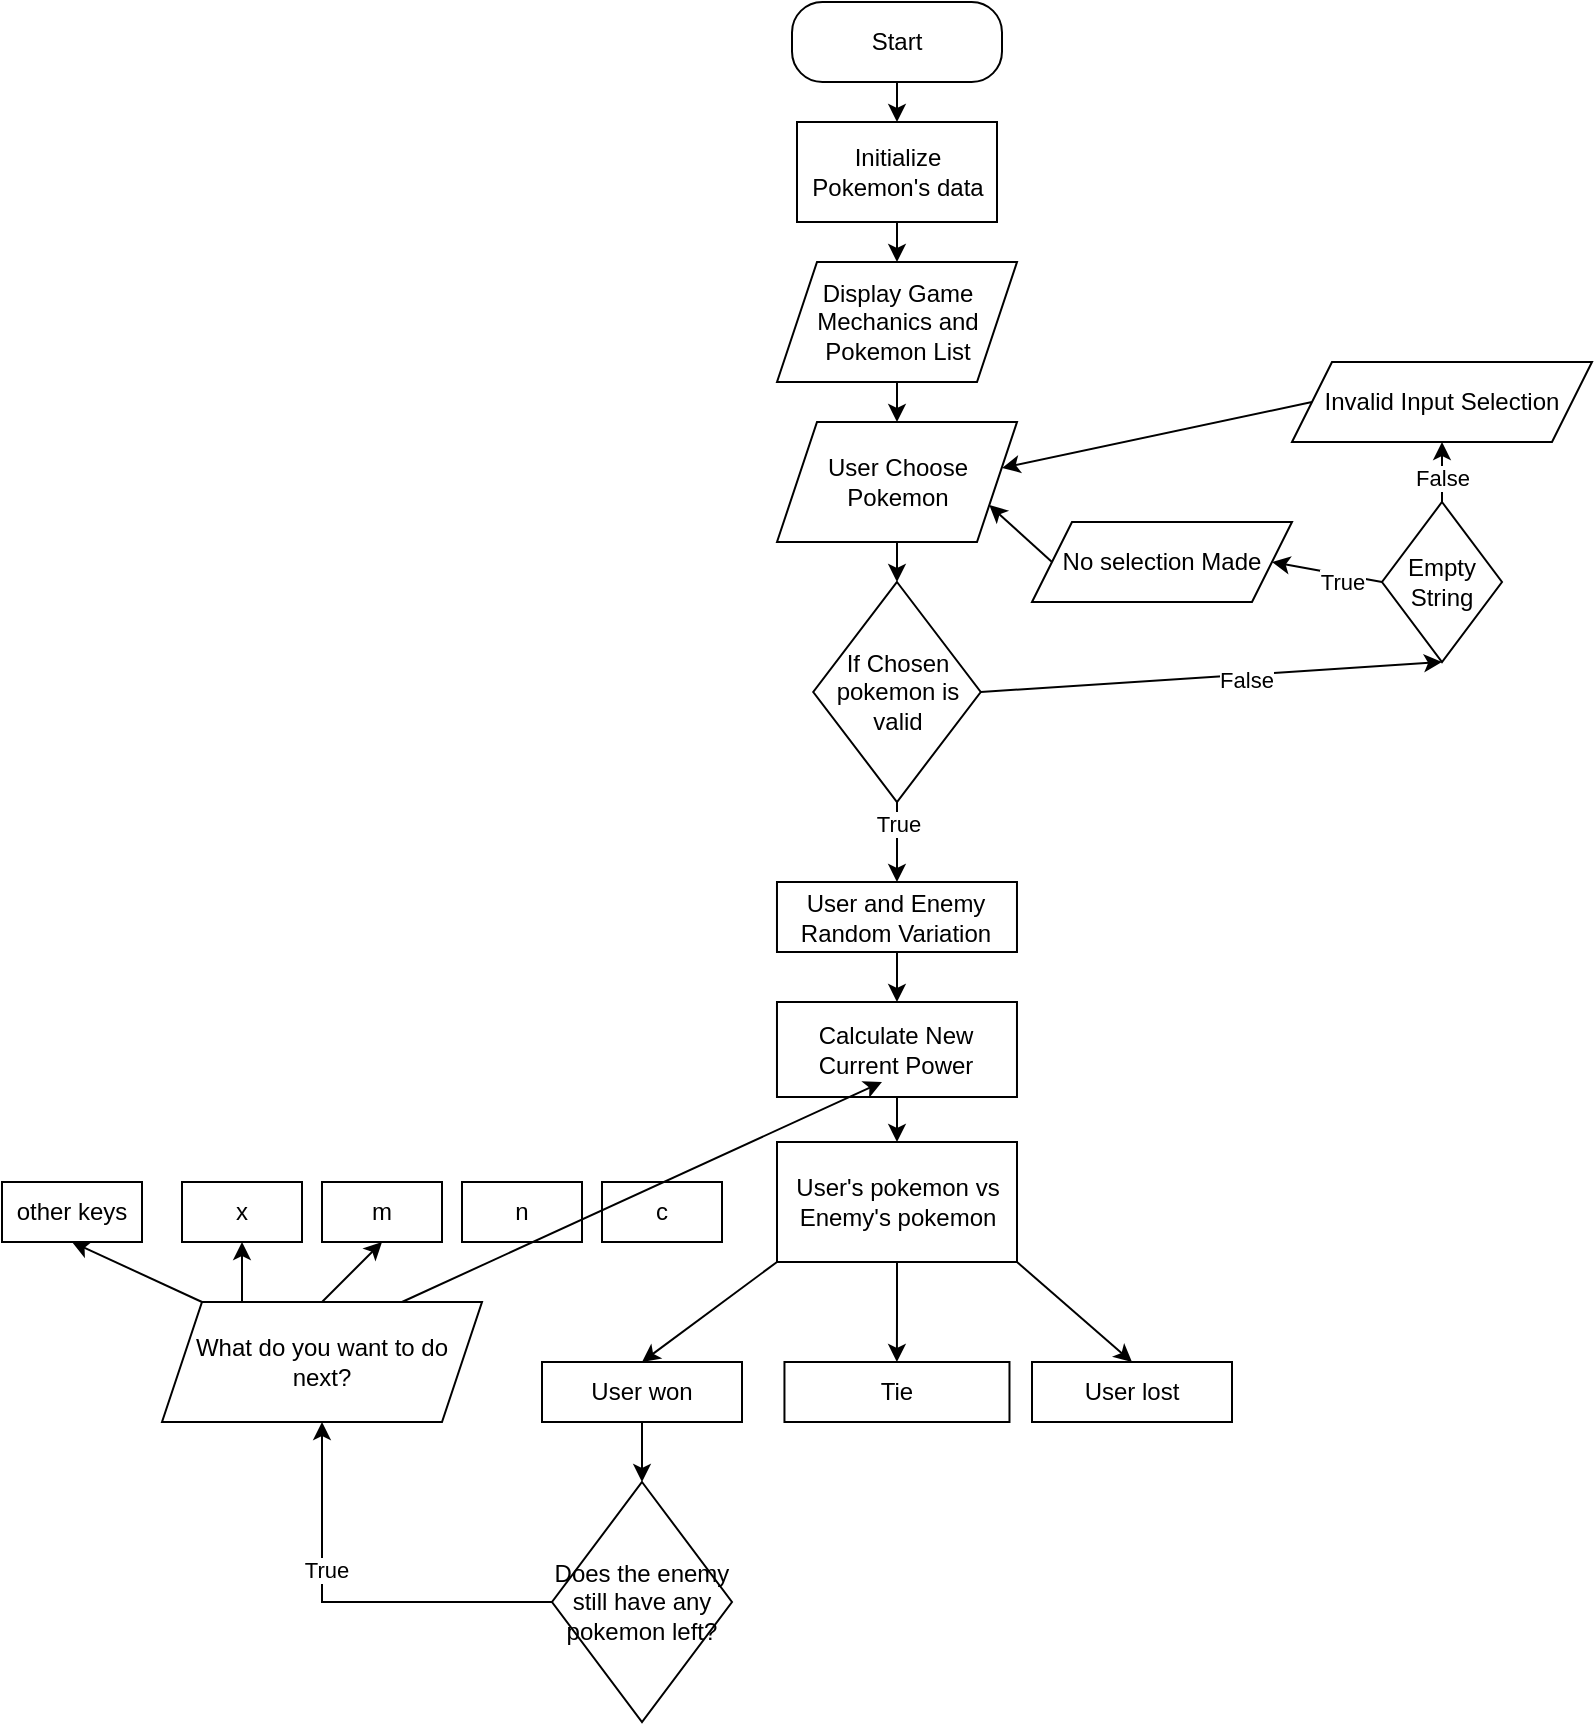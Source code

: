 <mxfile version="24.7.7">
  <diagram name="Page-1" id="896NT-u7jkMOJcPzDI4I">
    <mxGraphModel dx="2161" dy="706" grid="1" gridSize="10" guides="1" tooltips="1" connect="1" arrows="1" fold="1" page="1" pageScale="1" pageWidth="850" pageHeight="1100" math="0" shadow="0">
      <root>
        <mxCell id="0" />
        <mxCell id="1" parent="0" />
        <mxCell id="AKeip4ZScs3PB6f9Q0We-1" value="Start" style="rounded=1;whiteSpace=wrap;html=1;arcSize=38;" vertex="1" parent="1">
          <mxGeometry x="365" y="40" width="105" height="40" as="geometry" />
        </mxCell>
        <mxCell id="AKeip4ZScs3PB6f9Q0We-2" value="Initialize Pokemon&#39;s data" style="rounded=0;whiteSpace=wrap;html=1;" vertex="1" parent="1">
          <mxGeometry x="367.5" y="100" width="100" height="50" as="geometry" />
        </mxCell>
        <mxCell id="AKeip4ZScs3PB6f9Q0We-7" value="Display Game Mechanics and Pokemon List" style="shape=parallelogram;perimeter=parallelogramPerimeter;whiteSpace=wrap;html=1;fixedSize=1;" vertex="1" parent="1">
          <mxGeometry x="357.5" y="170" width="120" height="60" as="geometry" />
        </mxCell>
        <mxCell id="AKeip4ZScs3PB6f9Q0We-8" value="User Choose Pokemon" style="shape=parallelogram;perimeter=parallelogramPerimeter;whiteSpace=wrap;html=1;fixedSize=1;" vertex="1" parent="1">
          <mxGeometry x="357.5" y="250" width="120" height="60" as="geometry" />
        </mxCell>
        <mxCell id="AKeip4ZScs3PB6f9Q0We-11" value="If Chosen pokemon is valid" style="rhombus;whiteSpace=wrap;html=1;" vertex="1" parent="1">
          <mxGeometry x="375.62" y="330" width="83.75" height="110" as="geometry" />
        </mxCell>
        <mxCell id="AKeip4ZScs3PB6f9Q0We-13" value="" style="endArrow=classic;html=1;rounded=0;entryX=0.5;entryY=0;entryDx=0;entryDy=0;" edge="1" parent="1" target="AKeip4ZScs3PB6f9Q0We-2">
          <mxGeometry width="50" height="50" relative="1" as="geometry">
            <mxPoint x="417.5" y="80" as="sourcePoint" />
            <mxPoint x="467.5" y="30" as="targetPoint" />
          </mxGeometry>
        </mxCell>
        <mxCell id="AKeip4ZScs3PB6f9Q0We-14" value="" style="endArrow=classic;html=1;rounded=0;exitX=0.5;exitY=1;exitDx=0;exitDy=0;entryX=0.5;entryY=0;entryDx=0;entryDy=0;" edge="1" parent="1" source="AKeip4ZScs3PB6f9Q0We-2" target="AKeip4ZScs3PB6f9Q0We-7">
          <mxGeometry width="50" height="50" relative="1" as="geometry">
            <mxPoint x="400" y="340" as="sourcePoint" />
            <mxPoint x="450" y="290" as="targetPoint" />
          </mxGeometry>
        </mxCell>
        <mxCell id="AKeip4ZScs3PB6f9Q0We-15" value="" style="endArrow=classic;html=1;rounded=0;exitX=0.5;exitY=1;exitDx=0;exitDy=0;entryX=0.5;entryY=0;entryDx=0;entryDy=0;" edge="1" parent="1" source="AKeip4ZScs3PB6f9Q0We-7" target="AKeip4ZScs3PB6f9Q0We-8">
          <mxGeometry width="50" height="50" relative="1" as="geometry">
            <mxPoint x="400" y="340" as="sourcePoint" />
            <mxPoint x="450" y="290" as="targetPoint" />
          </mxGeometry>
        </mxCell>
        <mxCell id="AKeip4ZScs3PB6f9Q0We-16" value="" style="endArrow=classic;html=1;rounded=0;exitX=0.5;exitY=1;exitDx=0;exitDy=0;entryX=0.5;entryY=0;entryDx=0;entryDy=0;" edge="1" parent="1" source="AKeip4ZScs3PB6f9Q0We-8" target="AKeip4ZScs3PB6f9Q0We-11">
          <mxGeometry width="50" height="50" relative="1" as="geometry">
            <mxPoint x="400" y="340" as="sourcePoint" />
            <mxPoint x="450" y="290" as="targetPoint" />
          </mxGeometry>
        </mxCell>
        <mxCell id="AKeip4ZScs3PB6f9Q0We-18" value="" style="endArrow=classic;html=1;rounded=0;exitX=1;exitY=0.5;exitDx=0;exitDy=0;entryX=0.5;entryY=1;entryDx=0;entryDy=0;" edge="1" parent="1" source="AKeip4ZScs3PB6f9Q0We-11" target="AKeip4ZScs3PB6f9Q0We-21">
          <mxGeometry width="50" height="50" relative="1" as="geometry">
            <mxPoint x="400" y="340" as="sourcePoint" />
            <mxPoint x="590" y="385" as="targetPoint" />
            <Array as="points" />
          </mxGeometry>
        </mxCell>
        <mxCell id="AKeip4ZScs3PB6f9Q0We-19" value="False" style="edgeLabel;html=1;align=center;verticalAlign=middle;resizable=0;points=[];" vertex="1" connectable="0" parent="AKeip4ZScs3PB6f9Q0We-18">
          <mxGeometry x="0.145" y="-2" relative="1" as="geometry">
            <mxPoint as="offset" />
          </mxGeometry>
        </mxCell>
        <mxCell id="AKeip4ZScs3PB6f9Q0We-21" value="Empty String" style="rhombus;whiteSpace=wrap;html=1;" vertex="1" parent="1">
          <mxGeometry x="660" y="290" width="60" height="80" as="geometry" />
        </mxCell>
        <mxCell id="AKeip4ZScs3PB6f9Q0We-22" value="No selection Made" style="shape=parallelogram;perimeter=parallelogramPerimeter;whiteSpace=wrap;html=1;fixedSize=1;" vertex="1" parent="1">
          <mxGeometry x="485" y="300" width="130" height="40" as="geometry" />
        </mxCell>
        <mxCell id="AKeip4ZScs3PB6f9Q0We-23" value="Invalid Input Selection" style="shape=parallelogram;perimeter=parallelogramPerimeter;whiteSpace=wrap;html=1;fixedSize=1;" vertex="1" parent="1">
          <mxGeometry x="615" y="220" width="150" height="40" as="geometry" />
        </mxCell>
        <mxCell id="AKeip4ZScs3PB6f9Q0We-24" value="" style="endArrow=classic;html=1;rounded=0;entryX=1;entryY=0.5;entryDx=0;entryDy=0;" edge="1" parent="1" target="AKeip4ZScs3PB6f9Q0We-22">
          <mxGeometry width="50" height="50" relative="1" as="geometry">
            <mxPoint x="660" y="330" as="sourcePoint" />
            <mxPoint x="610" y="320" as="targetPoint" />
          </mxGeometry>
        </mxCell>
        <mxCell id="AKeip4ZScs3PB6f9Q0We-25" value="True" style="edgeLabel;html=1;align=center;verticalAlign=middle;resizable=0;points=[];" vertex="1" connectable="0" parent="AKeip4ZScs3PB6f9Q0We-24">
          <mxGeometry x="0.08" y="-2" relative="1" as="geometry">
            <mxPoint x="9" y="7" as="offset" />
          </mxGeometry>
        </mxCell>
        <mxCell id="AKeip4ZScs3PB6f9Q0We-26" value="" style="endArrow=classic;html=1;rounded=0;entryX=0.5;entryY=1;entryDx=0;entryDy=0;exitX=0.5;exitY=0;exitDx=0;exitDy=0;" edge="1" parent="1" source="AKeip4ZScs3PB6f9Q0We-21" target="AKeip4ZScs3PB6f9Q0We-23">
          <mxGeometry width="50" height="50" relative="1" as="geometry">
            <mxPoint x="400" y="340" as="sourcePoint" />
            <mxPoint x="450" y="290" as="targetPoint" />
          </mxGeometry>
        </mxCell>
        <mxCell id="AKeip4ZScs3PB6f9Q0We-27" value="False" style="edgeLabel;html=1;align=center;verticalAlign=middle;resizable=0;points=[];" vertex="1" connectable="0" parent="AKeip4ZScs3PB6f9Q0We-26">
          <mxGeometry x="-0.2" y="-7" relative="1" as="geometry">
            <mxPoint x="-7" as="offset" />
          </mxGeometry>
        </mxCell>
        <mxCell id="AKeip4ZScs3PB6f9Q0We-28" value="" style="endArrow=classic;html=1;rounded=0;exitX=0;exitY=0.5;exitDx=0;exitDy=0;entryX=1;entryY=0.75;entryDx=0;entryDy=0;" edge="1" parent="1" source="AKeip4ZScs3PB6f9Q0We-22" target="AKeip4ZScs3PB6f9Q0We-8">
          <mxGeometry width="50" height="50" relative="1" as="geometry">
            <mxPoint x="400" y="340" as="sourcePoint" />
            <mxPoint x="450" y="290" as="targetPoint" />
          </mxGeometry>
        </mxCell>
        <mxCell id="AKeip4ZScs3PB6f9Q0We-29" value="" style="endArrow=classic;html=1;rounded=0;exitX=0;exitY=0.5;exitDx=0;exitDy=0;entryX=0.938;entryY=0.383;entryDx=0;entryDy=0;entryPerimeter=0;" edge="1" parent="1" source="AKeip4ZScs3PB6f9Q0We-23" target="AKeip4ZScs3PB6f9Q0We-8">
          <mxGeometry width="50" height="50" relative="1" as="geometry">
            <mxPoint x="400" y="340" as="sourcePoint" />
            <mxPoint x="450" y="290" as="targetPoint" />
          </mxGeometry>
        </mxCell>
        <mxCell id="AKeip4ZScs3PB6f9Q0We-30" value="" style="endArrow=classic;html=1;rounded=0;exitX=0.5;exitY=1;exitDx=0;exitDy=0;" edge="1" parent="1" source="AKeip4ZScs3PB6f9Q0We-11" target="AKeip4ZScs3PB6f9Q0We-32">
          <mxGeometry width="50" height="50" relative="1" as="geometry">
            <mxPoint x="417" y="450" as="sourcePoint" />
            <mxPoint x="320" y="385" as="targetPoint" />
          </mxGeometry>
        </mxCell>
        <mxCell id="AKeip4ZScs3PB6f9Q0We-31" value="True" style="edgeLabel;html=1;align=center;verticalAlign=middle;resizable=0;points=[];" vertex="1" connectable="0" parent="AKeip4ZScs3PB6f9Q0We-30">
          <mxGeometry x="-0.331" y="3" relative="1" as="geometry">
            <mxPoint x="-3" y="-3" as="offset" />
          </mxGeometry>
        </mxCell>
        <mxCell id="AKeip4ZScs3PB6f9Q0We-32" value="User and Enemy Random Variation" style="rounded=0;whiteSpace=wrap;html=1;" vertex="1" parent="1">
          <mxGeometry x="357.49" y="480" width="120" height="35" as="geometry" />
        </mxCell>
        <mxCell id="AKeip4ZScs3PB6f9Q0We-49" value="" style="edgeStyle=orthogonalEdgeStyle;rounded=0;orthogonalLoop=1;jettySize=auto;html=1;" edge="1" parent="1" source="AKeip4ZScs3PB6f9Q0We-34" target="AKeip4ZScs3PB6f9Q0We-38">
          <mxGeometry relative="1" as="geometry" />
        </mxCell>
        <mxCell id="AKeip4ZScs3PB6f9Q0We-34" value="Calculate New Current Power" style="rounded=0;whiteSpace=wrap;html=1;" vertex="1" parent="1">
          <mxGeometry x="357.49" y="540" width="120" height="47.5" as="geometry" />
        </mxCell>
        <mxCell id="AKeip4ZScs3PB6f9Q0We-36" value="" style="endArrow=classic;html=1;rounded=0;entryX=0.5;entryY=0;entryDx=0;entryDy=0;exitX=0.5;exitY=1;exitDx=0;exitDy=0;" edge="1" parent="1" source="AKeip4ZScs3PB6f9Q0We-32" target="AKeip4ZScs3PB6f9Q0We-34">
          <mxGeometry width="50" height="50" relative="1" as="geometry">
            <mxPoint x="410" y="310" as="sourcePoint" />
            <mxPoint x="460" y="260" as="targetPoint" />
          </mxGeometry>
        </mxCell>
        <mxCell id="AKeip4ZScs3PB6f9Q0We-43" value="" style="edgeStyle=orthogonalEdgeStyle;rounded=0;orthogonalLoop=1;jettySize=auto;html=1;" edge="1" parent="1" source="AKeip4ZScs3PB6f9Q0We-38" target="AKeip4ZScs3PB6f9Q0We-39">
          <mxGeometry relative="1" as="geometry" />
        </mxCell>
        <mxCell id="AKeip4ZScs3PB6f9Q0We-38" value="User&#39;s pokemon vs Enemy&#39;s pokemon" style="rounded=0;whiteSpace=wrap;html=1;" vertex="1" parent="1">
          <mxGeometry x="357.5" y="610" width="120" height="60" as="geometry" />
        </mxCell>
        <mxCell id="AKeip4ZScs3PB6f9Q0We-39" value="Tie" style="rounded=0;whiteSpace=wrap;html=1;" vertex="1" parent="1">
          <mxGeometry x="361.23" y="720" width="112.51" height="30" as="geometry" />
        </mxCell>
        <mxCell id="AKeip4ZScs3PB6f9Q0We-44" value="User won" style="rounded=0;whiteSpace=wrap;html=1;" vertex="1" parent="1">
          <mxGeometry x="240" y="720" width="100" height="30" as="geometry" />
        </mxCell>
        <mxCell id="AKeip4ZScs3PB6f9Q0We-45" value="User lost" style="rounded=0;whiteSpace=wrap;html=1;" vertex="1" parent="1">
          <mxGeometry x="485" y="720" width="100" height="30" as="geometry" />
        </mxCell>
        <mxCell id="AKeip4ZScs3PB6f9Q0We-47" value="" style="endArrow=classic;html=1;rounded=0;exitX=0;exitY=1;exitDx=0;exitDy=0;entryX=0.5;entryY=0;entryDx=0;entryDy=0;" edge="1" parent="1" source="AKeip4ZScs3PB6f9Q0We-38" target="AKeip4ZScs3PB6f9Q0We-44">
          <mxGeometry width="50" height="50" relative="1" as="geometry">
            <mxPoint x="410" y="610" as="sourcePoint" />
            <mxPoint x="460" y="560" as="targetPoint" />
          </mxGeometry>
        </mxCell>
        <mxCell id="AKeip4ZScs3PB6f9Q0We-48" value="" style="endArrow=classic;html=1;rounded=0;exitX=1;exitY=1;exitDx=0;exitDy=0;entryX=0.5;entryY=0;entryDx=0;entryDy=0;" edge="1" parent="1" source="AKeip4ZScs3PB6f9Q0We-38" target="AKeip4ZScs3PB6f9Q0We-45">
          <mxGeometry width="50" height="50" relative="1" as="geometry">
            <mxPoint x="410" y="610" as="sourcePoint" />
            <mxPoint x="460" y="560" as="targetPoint" />
          </mxGeometry>
        </mxCell>
        <mxCell id="AKeip4ZScs3PB6f9Q0We-50" value="Does the enemy still have any pokemon left?" style="rhombus;whiteSpace=wrap;html=1;" vertex="1" parent="1">
          <mxGeometry x="245" y="780" width="90" height="120" as="geometry" />
        </mxCell>
        <mxCell id="AKeip4ZScs3PB6f9Q0We-51" value="" style="endArrow=classic;html=1;rounded=0;exitX=0;exitY=0.5;exitDx=0;exitDy=0;" edge="1" parent="1" source="AKeip4ZScs3PB6f9Q0We-50" target="AKeip4ZScs3PB6f9Q0We-54">
          <mxGeometry width="50" height="50" relative="1" as="geometry">
            <mxPoint x="360" y="750" as="sourcePoint" />
            <mxPoint x="200" y="730" as="targetPoint" />
            <Array as="points">
              <mxPoint x="130" y="840" />
            </Array>
          </mxGeometry>
        </mxCell>
        <mxCell id="AKeip4ZScs3PB6f9Q0We-53" value="True" style="edgeLabel;html=1;align=center;verticalAlign=middle;resizable=0;points=[];" vertex="1" connectable="0" parent="AKeip4ZScs3PB6f9Q0We-51">
          <mxGeometry x="0.281" y="-2" relative="1" as="geometry">
            <mxPoint as="offset" />
          </mxGeometry>
        </mxCell>
        <mxCell id="AKeip4ZScs3PB6f9Q0We-52" value="" style="endArrow=classic;html=1;rounded=0;exitX=0.5;exitY=1;exitDx=0;exitDy=0;entryX=0.5;entryY=0;entryDx=0;entryDy=0;" edge="1" parent="1" source="AKeip4ZScs3PB6f9Q0We-44" target="AKeip4ZScs3PB6f9Q0We-50">
          <mxGeometry width="50" height="50" relative="1" as="geometry">
            <mxPoint x="360" y="630" as="sourcePoint" />
            <mxPoint x="410" y="580" as="targetPoint" />
          </mxGeometry>
        </mxCell>
        <mxCell id="AKeip4ZScs3PB6f9Q0We-54" value="What do you want to do next?" style="shape=parallelogram;perimeter=parallelogramPerimeter;whiteSpace=wrap;html=1;fixedSize=1;" vertex="1" parent="1">
          <mxGeometry x="50" y="690" width="160" height="60" as="geometry" />
        </mxCell>
        <mxCell id="AKeip4ZScs3PB6f9Q0We-55" value="n" style="rounded=0;whiteSpace=wrap;html=1;" vertex="1" parent="1">
          <mxGeometry x="200" y="630" width="60" height="30" as="geometry" />
        </mxCell>
        <mxCell id="AKeip4ZScs3PB6f9Q0We-56" value="m" style="rounded=0;whiteSpace=wrap;html=1;" vertex="1" parent="1">
          <mxGeometry x="130" y="630" width="60" height="30" as="geometry" />
        </mxCell>
        <mxCell id="AKeip4ZScs3PB6f9Q0We-59" value="c" style="rounded=0;whiteSpace=wrap;html=1;" vertex="1" parent="1">
          <mxGeometry x="270" y="630" width="60" height="30" as="geometry" />
        </mxCell>
        <mxCell id="AKeip4ZScs3PB6f9Q0We-61" value="x" style="rounded=0;whiteSpace=wrap;html=1;" vertex="1" parent="1">
          <mxGeometry x="60" y="630" width="60" height="30" as="geometry" />
        </mxCell>
        <mxCell id="AKeip4ZScs3PB6f9Q0We-62" value="other keys" style="rounded=0;whiteSpace=wrap;html=1;" vertex="1" parent="1">
          <mxGeometry x="-30" y="630" width="70" height="30" as="geometry" />
        </mxCell>
        <mxCell id="AKeip4ZScs3PB6f9Q0We-63" value="" style="endArrow=classic;html=1;rounded=0;entryX=0.5;entryY=1;entryDx=0;entryDy=0;" edge="1" parent="1" target="AKeip4ZScs3PB6f9Q0We-62">
          <mxGeometry width="50" height="50" relative="1" as="geometry">
            <mxPoint x="70" y="690" as="sourcePoint" />
            <mxPoint x="410" y="580" as="targetPoint" />
          </mxGeometry>
        </mxCell>
        <mxCell id="AKeip4ZScs3PB6f9Q0We-64" value="" style="endArrow=classic;html=1;rounded=0;exitX=0.25;exitY=0;exitDx=0;exitDy=0;entryX=0.5;entryY=1;entryDx=0;entryDy=0;" edge="1" parent="1" source="AKeip4ZScs3PB6f9Q0We-54" target="AKeip4ZScs3PB6f9Q0We-61">
          <mxGeometry width="50" height="50" relative="1" as="geometry">
            <mxPoint x="360" y="630" as="sourcePoint" />
            <mxPoint x="410" y="580" as="targetPoint" />
          </mxGeometry>
        </mxCell>
        <mxCell id="AKeip4ZScs3PB6f9Q0We-65" value="" style="endArrow=classic;html=1;rounded=0;exitX=0.5;exitY=0;exitDx=0;exitDy=0;entryX=0.5;entryY=1;entryDx=0;entryDy=0;" edge="1" parent="1" source="AKeip4ZScs3PB6f9Q0We-54" target="AKeip4ZScs3PB6f9Q0We-56">
          <mxGeometry width="50" height="50" relative="1" as="geometry">
            <mxPoint x="360" y="630" as="sourcePoint" />
            <mxPoint x="410" y="580" as="targetPoint" />
          </mxGeometry>
        </mxCell>
        <mxCell id="AKeip4ZScs3PB6f9Q0We-66" value="" style="endArrow=classic;html=1;rounded=0;exitX=0.75;exitY=0;exitDx=0;exitDy=0;" edge="1" parent="1" source="AKeip4ZScs3PB6f9Q0We-54">
          <mxGeometry width="50" height="50" relative="1" as="geometry">
            <mxPoint x="360" y="630" as="sourcePoint" />
            <mxPoint x="410" y="580" as="targetPoint" />
          </mxGeometry>
        </mxCell>
      </root>
    </mxGraphModel>
  </diagram>
</mxfile>
